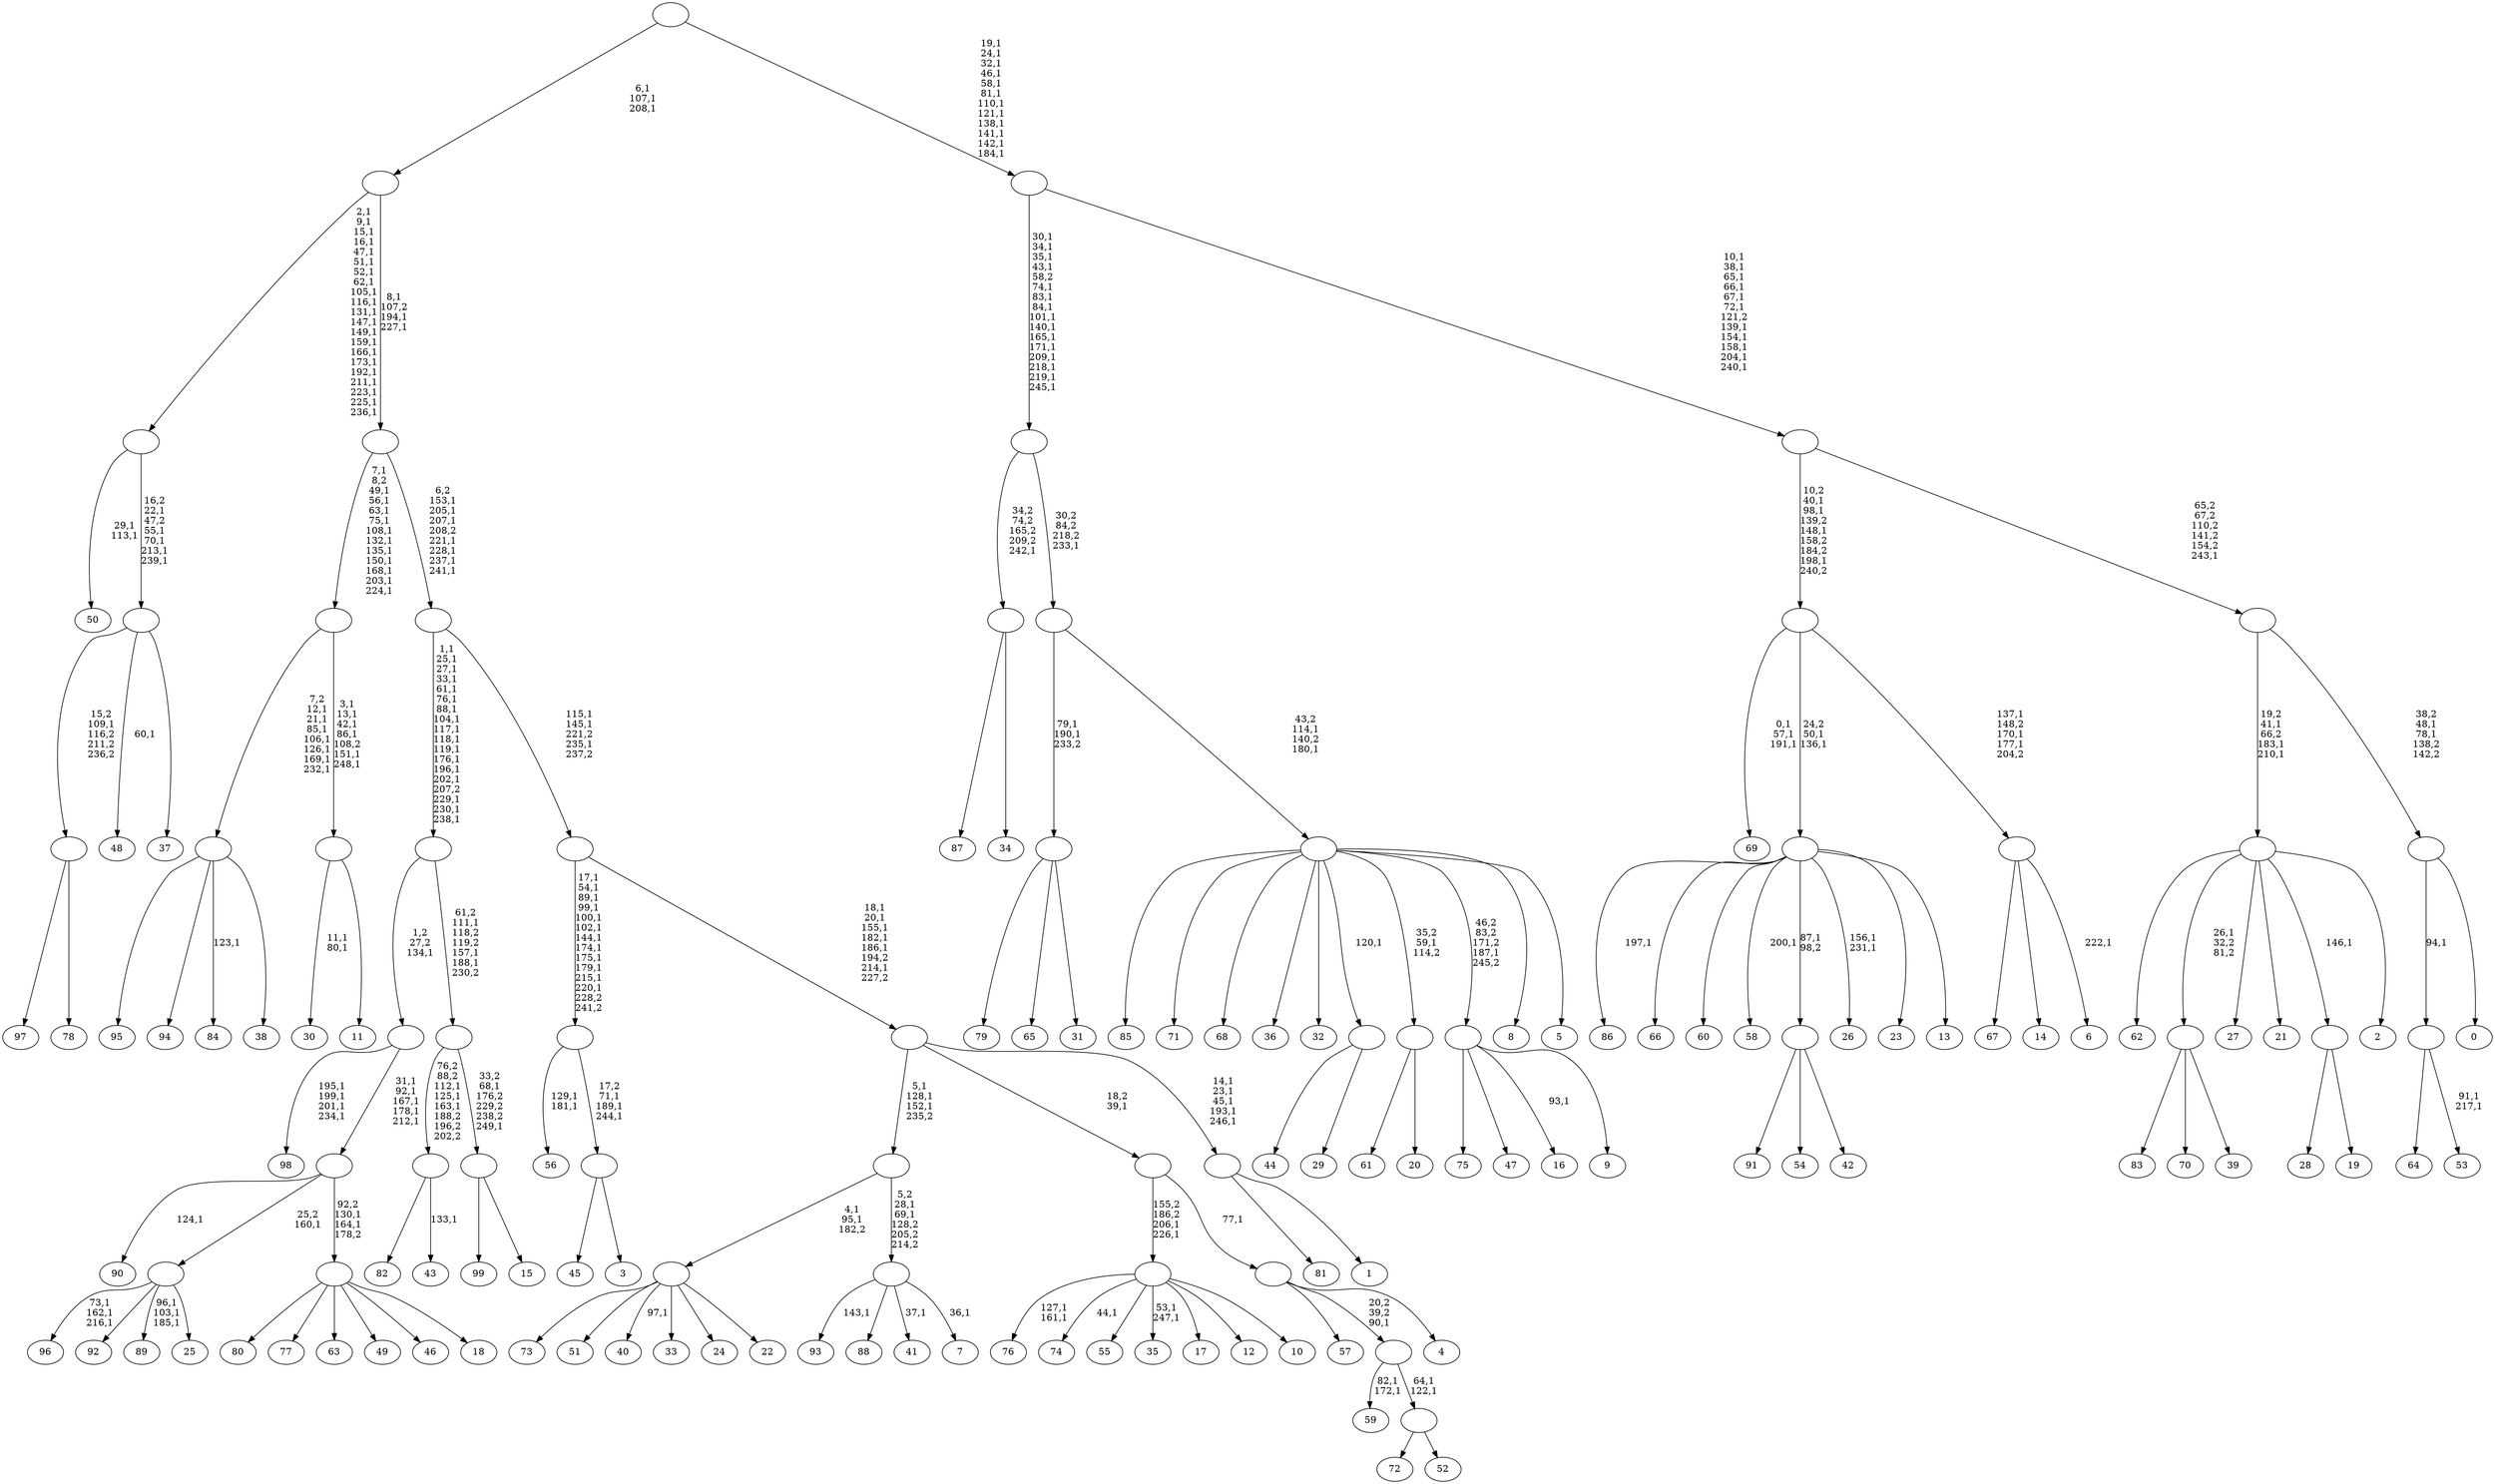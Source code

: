 digraph T {
	350 [label="99"]
	349 [label="98"]
	344 [label="97"]
	343 [label="96"]
	339 [label="95"]
	338 [label="94"]
	337 [label="93"]
	335 [label="92"]
	334 [label="91"]
	333 [label="90"]
	331 [label="89"]
	327 [label="88"]
	326 [label="87"]
	325 [label="86"]
	323 [label="85"]
	322 [label="84"]
	320 [label="83"]
	319 [label="82"]
	318 [label="81"]
	317 [label="80"]
	316 [label="79"]
	315 [label="78"]
	314 [label=""]
	313 [label="77"]
	312 [label="76"]
	309 [label="75"]
	308 [label="74"]
	306 [label="73"]
	305 [label="72"]
	304 [label="71"]
	303 [label="70"]
	302 [label="69"]
	298 [label="68"]
	297 [label="67"]
	296 [label="66"]
	295 [label="65"]
	294 [label="64"]
	293 [label="63"]
	292 [label="62"]
	291 [label="61"]
	290 [label="60"]
	289 [label="59"]
	286 [label="58"]
	284 [label="57"]
	283 [label="56"]
	280 [label="55"]
	279 [label="54"]
	278 [label="53"]
	275 [label=""]
	274 [label="52"]
	273 [label=""]
	271 [label=""]
	270 [label="51"]
	269 [label="50"]
	266 [label="49"]
	265 [label="48"]
	263 [label="47"]
	262 [label="46"]
	261 [label="45"]
	260 [label="44"]
	259 [label="43"]
	257 [label=""]
	254 [label="42"]
	253 [label=""]
	252 [label="41"]
	250 [label="40"]
	248 [label="39"]
	247 [label=""]
	246 [label="38"]
	245 [label=""]
	238 [label="37"]
	237 [label=""]
	232 [label=""]
	211 [label="36"]
	210 [label="35"]
	207 [label="34"]
	206 [label=""]
	205 [label="33"]
	204 [label="32"]
	203 [label="31"]
	202 [label=""]
	200 [label="30"]
	197 [label="29"]
	196 [label=""]
	195 [label="28"]
	194 [label="27"]
	193 [label="26"]
	190 [label="25"]
	189 [label=""]
	188 [label="24"]
	187 [label="23"]
	186 [label="22"]
	185 [label=""]
	183 [label="21"]
	182 [label="20"]
	181 [label=""]
	180 [label="19"]
	179 [label=""]
	178 [label="18"]
	177 [label=""]
	175 [label=""]
	170 [label=""]
	169 [label="17"]
	168 [label="16"]
	166 [label="15"]
	165 [label=""]
	163 [label=""]
	160 [label=""]
	143 [label="14"]
	142 [label="13"]
	141 [label=""]
	139 [label="12"]
	138 [label="11"]
	137 [label=""]
	131 [label=""]
	119 [label="10"]
	118 [label=""]
	116 [label="9"]
	115 [label=""]
	114 [label="8"]
	113 [label="7"]
	111 [label=""]
	109 [label=""]
	106 [label="6"]
	104 [label=""]
	101 [label=""]
	97 [label="5"]
	96 [label=""]
	94 [label=""]
	93 [label=""]
	78 [label="4"]
	77 [label=""]
	76 [label=""]
	75 [label="3"]
	74 [label=""]
	71 [label=""]
	59 [label="2"]
	58 [label=""]
	55 [label="1"]
	54 [label=""]
	49 [label=""]
	43 [label=""]
	40 [label=""]
	33 [label=""]
	30 [label=""]
	27 [label="0"]
	26 [label=""]
	24 [label=""]
	23 [label=""]
	12 [label=""]
	0 [label=""]
	314 -> 344 [label=""]
	314 -> 315 [label=""]
	275 -> 278 [label="91,1\n217,1"]
	275 -> 294 [label=""]
	273 -> 305 [label=""]
	273 -> 274 [label=""]
	271 -> 273 [label="64,1\n122,1"]
	271 -> 289 [label="82,1\n172,1"]
	257 -> 259 [label="133,1"]
	257 -> 319 [label=""]
	253 -> 334 [label=""]
	253 -> 279 [label=""]
	253 -> 254 [label=""]
	247 -> 320 [label=""]
	247 -> 303 [label=""]
	247 -> 248 [label=""]
	245 -> 322 [label="123,1"]
	245 -> 339 [label=""]
	245 -> 338 [label=""]
	245 -> 246 [label=""]
	237 -> 265 [label="60,1"]
	237 -> 314 [label="15,2\n109,1\n116,2\n211,2\n236,2"]
	237 -> 238 [label=""]
	232 -> 237 [label="16,2\n22,1\n47,2\n55,1\n70,1\n213,1\n239,1"]
	232 -> 269 [label="29,1\n113,1"]
	206 -> 326 [label=""]
	206 -> 207 [label=""]
	202 -> 316 [label=""]
	202 -> 295 [label=""]
	202 -> 203 [label=""]
	196 -> 260 [label=""]
	196 -> 197 [label=""]
	189 -> 331 [label="96,1\n103,1\n185,1"]
	189 -> 343 [label="73,1\n162,1\n216,1"]
	189 -> 335 [label=""]
	189 -> 190 [label=""]
	185 -> 250 [label="97,1"]
	185 -> 306 [label=""]
	185 -> 270 [label=""]
	185 -> 205 [label=""]
	185 -> 188 [label=""]
	185 -> 186 [label=""]
	181 -> 291 [label=""]
	181 -> 182 [label=""]
	179 -> 195 [label=""]
	179 -> 180 [label=""]
	177 -> 317 [label=""]
	177 -> 313 [label=""]
	177 -> 293 [label=""]
	177 -> 266 [label=""]
	177 -> 262 [label=""]
	177 -> 178 [label=""]
	175 -> 177 [label="92,2\n130,1\n164,1\n178,2"]
	175 -> 333 [label="124,1"]
	175 -> 189 [label="25,2\n160,1"]
	170 -> 175 [label="31,1\n92,1\n167,1\n178,1\n212,1"]
	170 -> 349 [label="195,1\n199,1\n201,1\n234,1"]
	165 -> 350 [label=""]
	165 -> 166 [label=""]
	163 -> 165 [label="33,2\n68,1\n176,2\n229,2\n238,2\n249,1"]
	163 -> 257 [label="76,2\n88,2\n112,1\n125,1\n163,1\n188,2\n196,2\n202,2"]
	160 -> 163 [label="61,2\n111,1\n118,2\n119,2\n157,1\n188,1\n230,2"]
	160 -> 170 [label="1,2\n27,2\n134,1"]
	141 -> 193 [label="156,1\n231,1"]
	141 -> 286 [label="200,1"]
	141 -> 325 [label="197,1"]
	141 -> 296 [label=""]
	141 -> 290 [label=""]
	141 -> 253 [label="87,1\n98,2"]
	141 -> 187 [label=""]
	141 -> 142 [label=""]
	137 -> 200 [label="11,1\n80,1"]
	137 -> 138 [label=""]
	131 -> 137 [label="3,1\n13,1\n42,1\n86,1\n108,2\n151,1\n248,1"]
	131 -> 245 [label="7,2\n12,1\n21,1\n85,1\n106,1\n126,1\n169,1\n232,1"]
	118 -> 210 [label="53,1\n247,1"]
	118 -> 308 [label="44,1"]
	118 -> 312 [label="127,1\n161,1"]
	118 -> 280 [label=""]
	118 -> 169 [label=""]
	118 -> 139 [label=""]
	118 -> 119 [label=""]
	115 -> 168 [label="93,1"]
	115 -> 309 [label=""]
	115 -> 263 [label=""]
	115 -> 116 [label=""]
	111 -> 113 [label="36,1"]
	111 -> 252 [label="37,1"]
	111 -> 337 [label="143,1"]
	111 -> 327 [label=""]
	109 -> 111 [label="5,2\n28,1\n69,1\n128,2\n205,2\n214,2"]
	109 -> 185 [label="4,1\n95,1\n182,2"]
	104 -> 106 [label="222,1"]
	104 -> 297 [label=""]
	104 -> 143 [label=""]
	101 -> 104 [label="137,1\n148,2\n170,1\n177,1\n204,2"]
	101 -> 141 [label="24,2\n50,1\n136,1"]
	101 -> 302 [label="0,1\n57,1\n191,1"]
	96 -> 323 [label=""]
	96 -> 304 [label=""]
	96 -> 298 [label=""]
	96 -> 211 [label=""]
	96 -> 204 [label=""]
	96 -> 196 [label="120,1"]
	96 -> 181 [label="35,2\n59,1\n114,2"]
	96 -> 115 [label="46,2\n83,2\n171,2\n187,1\n245,2"]
	96 -> 114 [label=""]
	96 -> 97 [label=""]
	94 -> 96 [label="43,2\n114,1\n140,2\n180,1"]
	94 -> 202 [label="79,1\n190,1\n233,2"]
	93 -> 206 [label="34,2\n74,2\n165,2\n209,2\n242,1"]
	93 -> 94 [label="30,2\n84,2\n218,2\n233,1"]
	77 -> 284 [label=""]
	77 -> 271 [label="20,2\n39,2\n90,1"]
	77 -> 78 [label=""]
	76 -> 118 [label="155,2\n186,2\n206,1\n226,1"]
	76 -> 77 [label="77,1"]
	74 -> 261 [label=""]
	74 -> 75 [label=""]
	71 -> 74 [label="17,2\n71,1\n189,1\n244,1"]
	71 -> 283 [label="129,1\n181,1"]
	58 -> 292 [label=""]
	58 -> 247 [label="26,1\n32,2\n81,2"]
	58 -> 194 [label=""]
	58 -> 183 [label=""]
	58 -> 179 [label="146,1"]
	58 -> 59 [label=""]
	54 -> 318 [label=""]
	54 -> 55 [label=""]
	49 -> 54 [label="14,1\n23,1\n45,1\n193,1\n246,1"]
	49 -> 109 [label="5,1\n128,1\n152,1\n235,2"]
	49 -> 76 [label="18,2\n39,1"]
	43 -> 49 [label="18,1\n20,1\n155,1\n182,1\n186,1\n194,2\n214,1\n227,2"]
	43 -> 71 [label="17,1\n54,1\n89,1\n99,1\n100,1\n102,1\n144,1\n174,1\n175,1\n179,1\n215,1\n220,1\n228,2\n241,2"]
	40 -> 43 [label="115,1\n145,1\n221,2\n235,1\n237,2"]
	40 -> 160 [label="1,1\n25,1\n27,1\n33,1\n61,1\n76,1\n88,1\n104,1\n117,1\n118,1\n119,1\n176,1\n196,1\n202,1\n207,2\n229,1\n230,1\n238,1"]
	33 -> 40 [label="6,2\n153,1\n205,1\n207,1\n208,2\n221,1\n228,1\n237,1\n241,1"]
	33 -> 131 [label="7,1\n8,2\n49,1\n56,1\n63,1\n75,1\n108,1\n132,1\n135,1\n150,1\n168,1\n203,1\n224,1"]
	30 -> 33 [label="8,1\n107,2\n194,1\n227,1"]
	30 -> 232 [label="2,1\n9,1\n15,1\n16,1\n47,1\n51,1\n52,1\n62,1\n105,1\n116,1\n131,1\n147,1\n149,1\n159,1\n166,1\n173,1\n192,1\n211,1\n223,1\n225,1\n236,1"]
	26 -> 275 [label="94,1"]
	26 -> 27 [label=""]
	24 -> 26 [label="38,2\n48,1\n78,1\n138,2\n142,2"]
	24 -> 58 [label="19,2\n41,1\n66,2\n183,1\n210,1"]
	23 -> 101 [label="10,2\n40,1\n98,1\n139,2\n148,1\n158,2\n184,2\n198,1\n240,2"]
	23 -> 24 [label="65,2\n67,2\n110,2\n141,2\n154,2\n243,1"]
	12 -> 23 [label="10,1\n38,1\n65,1\n66,1\n67,1\n72,1\n121,2\n139,1\n154,1\n158,1\n204,1\n240,1"]
	12 -> 93 [label="30,1\n34,1\n35,1\n43,1\n58,2\n74,1\n83,1\n84,1\n101,1\n140,1\n165,1\n171,1\n209,1\n218,1\n219,1\n245,1"]
	0 -> 12 [label="19,1\n24,1\n32,1\n46,1\n58,1\n81,1\n110,1\n121,1\n138,1\n141,1\n142,1\n184,1"]
	0 -> 30 [label="6,1\n107,1\n208,1"]
}
